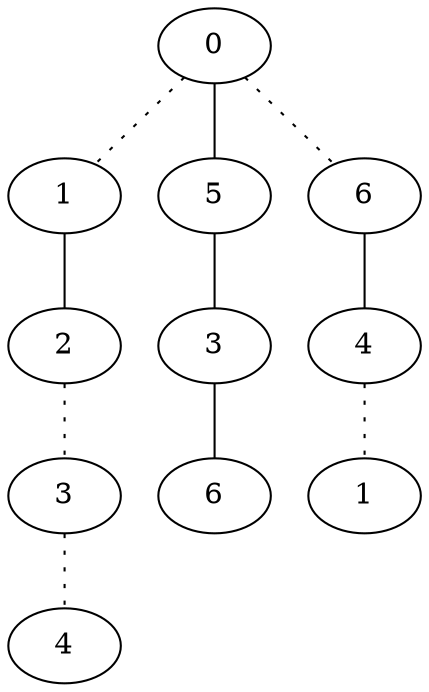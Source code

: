 graph {
a0[label=0];
a1[label=1];
a2[label=2];
a3[label=3];
a4[label=4];
a5[label=5];
a6[label=3];
a7[label=6];
a8[label=6];
a9[label=4];
a10[label=1];
a0 -- a1 [style=dotted];
a0 -- a5;
a0 -- a8 [style=dotted];
a1 -- a2;
a2 -- a3 [style=dotted];
a3 -- a4 [style=dotted];
a5 -- a6;
a6 -- a7;
a8 -- a9;
a9 -- a10 [style=dotted];
}
